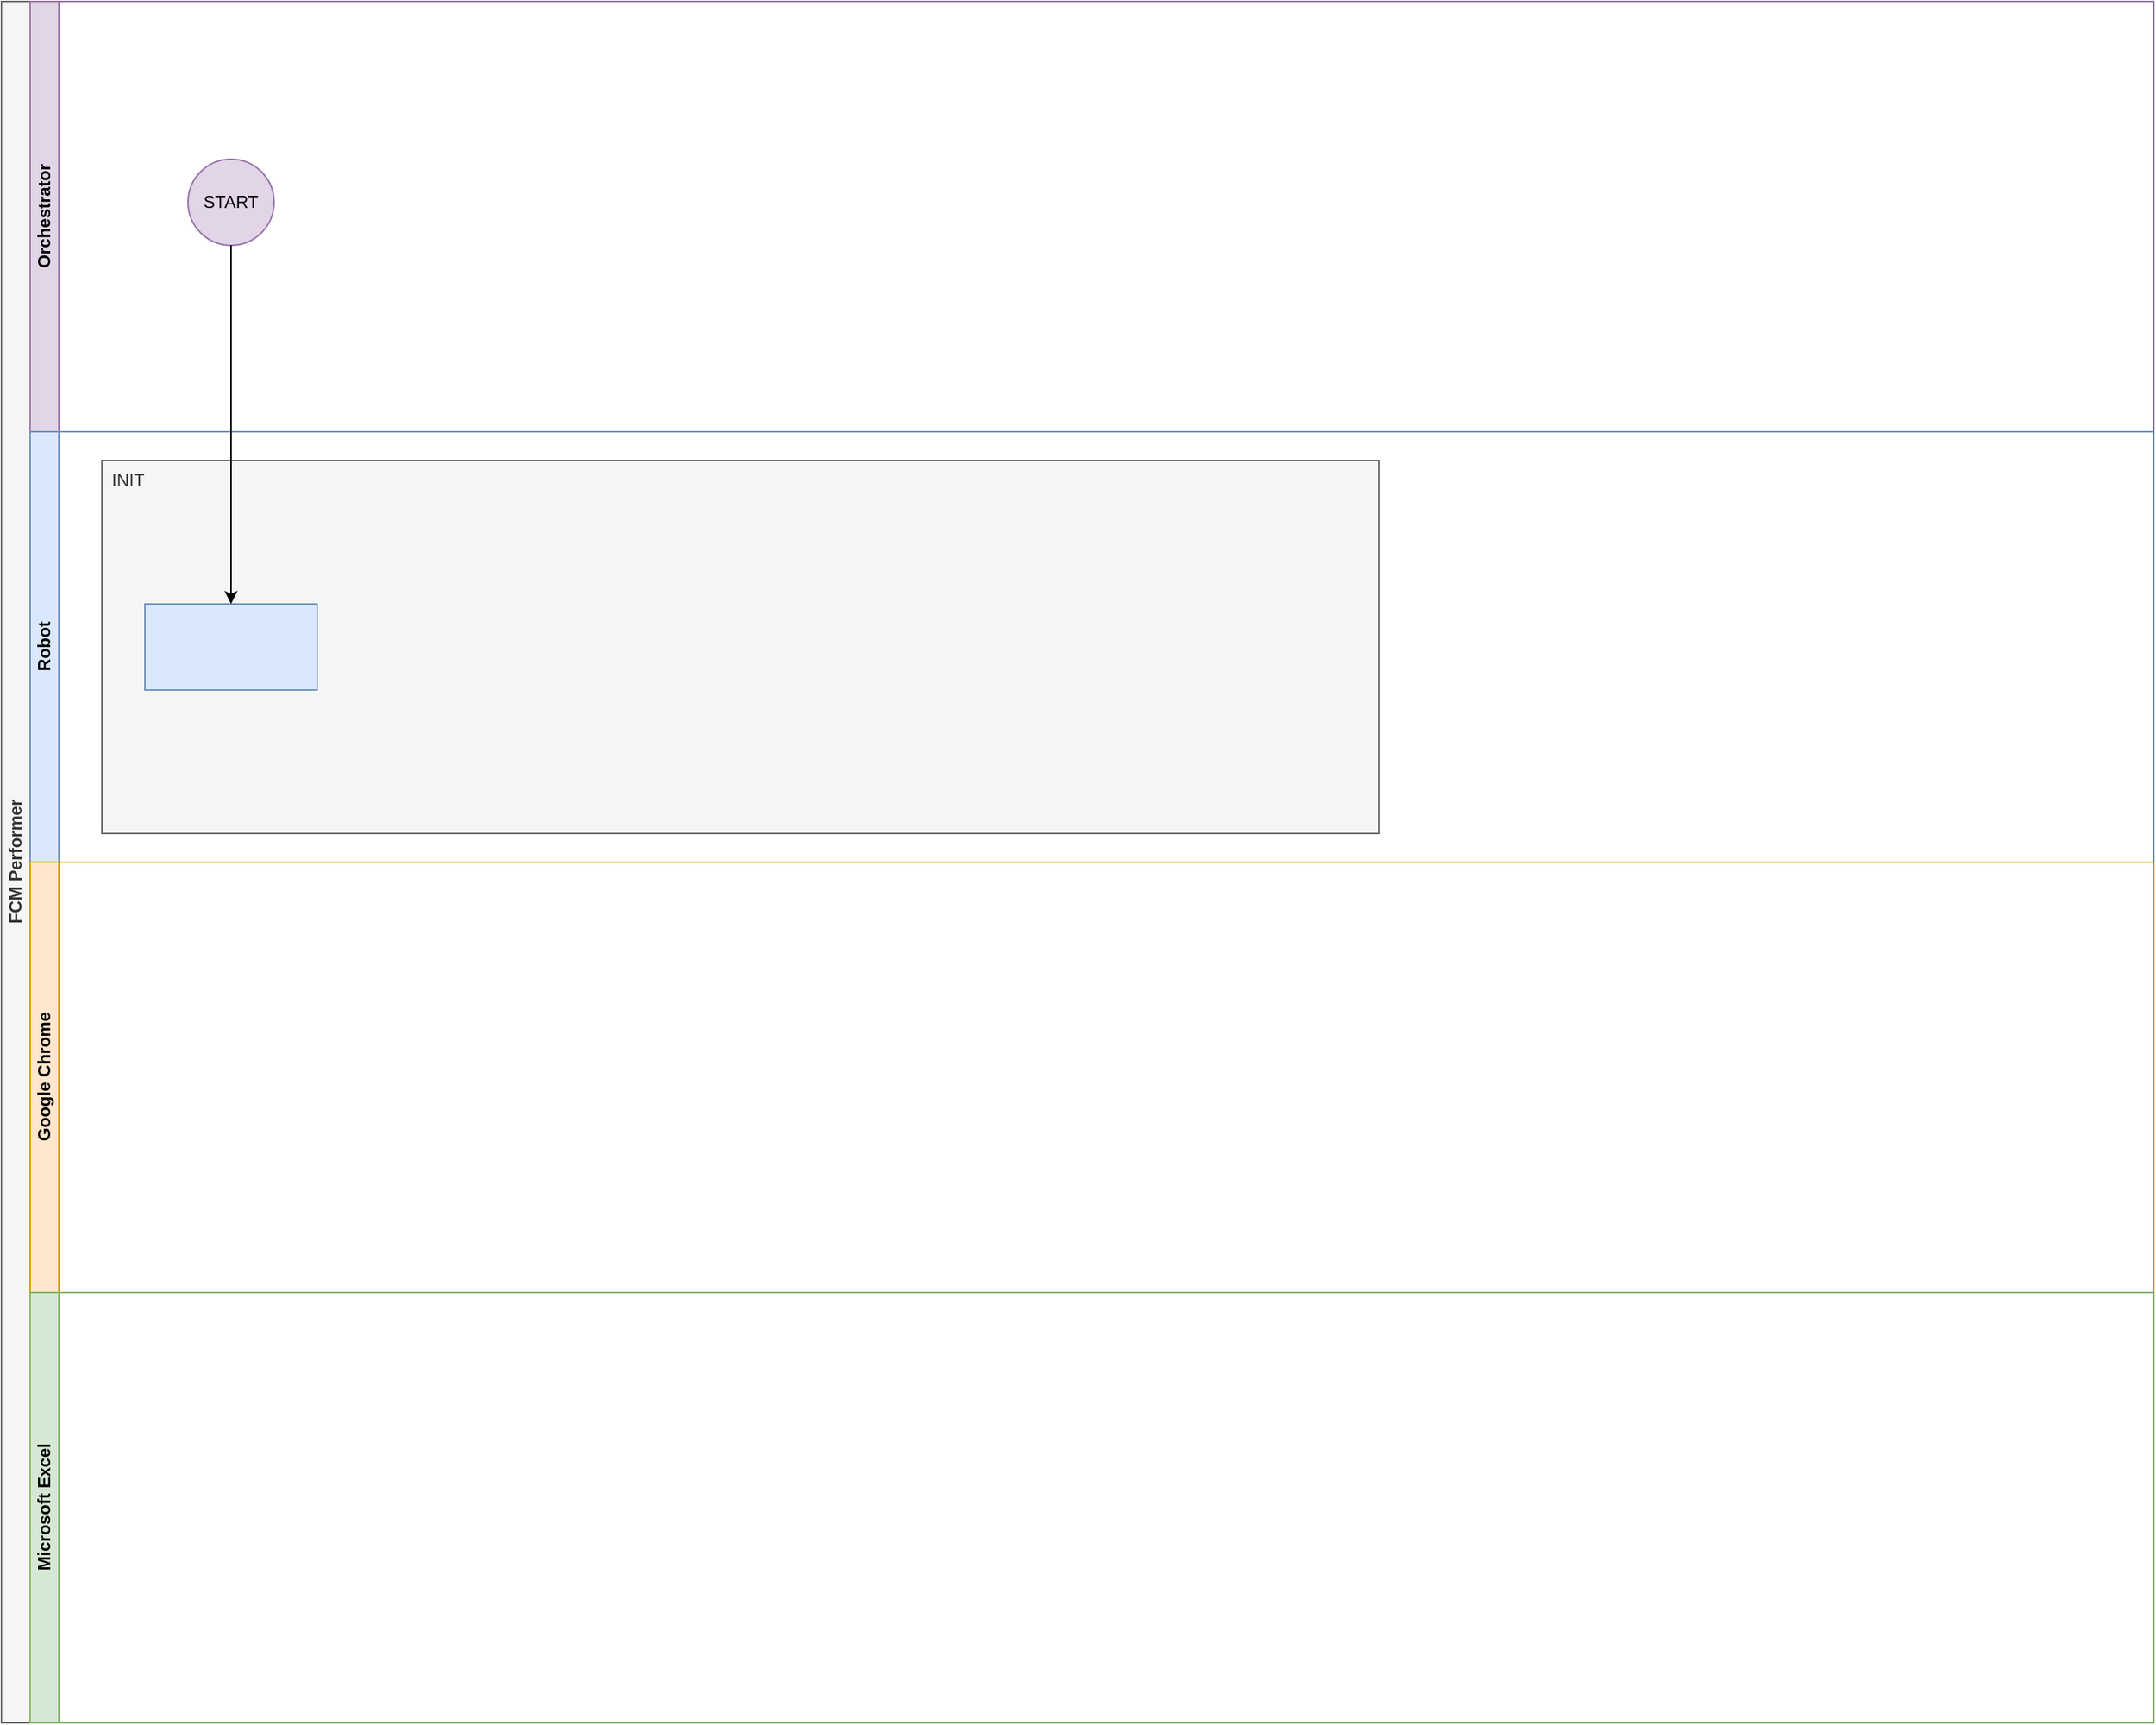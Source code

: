 <mxfile version="20.3.3" type="github">
  <diagram id="prtHgNgQTEPvFCAcTncT" name="Page-1">
    <mxGraphModel dx="1422" dy="833" grid="1" gridSize="10" guides="1" tooltips="1" connect="1" arrows="1" fold="1" page="1" pageScale="1" pageWidth="827" pageHeight="1169" math="0" shadow="0">
      <root>
        <mxCell id="0" />
        <mxCell id="1" parent="0" />
        <mxCell id="dNxyNK7c78bLwvsdeMH5-19" value="FCM Performer" style="swimlane;html=1;childLayout=stackLayout;resizeParent=1;resizeParentMax=0;horizontal=0;startSize=20;horizontalStack=0;fillColor=#f5f5f5;strokeColor=#666666;fontColor=#333333;" parent="1" vertex="1">
          <mxGeometry x="40" y="40" width="1500" height="1200" as="geometry" />
        </mxCell>
        <mxCell id="dNxyNK7c78bLwvsdeMH5-20" value="Orchestrator" style="swimlane;html=1;startSize=20;horizontal=0;fillColor=#e1d5e7;strokeColor=#9673a6;" parent="dNxyNK7c78bLwvsdeMH5-19" vertex="1">
          <mxGeometry x="20" width="1480" height="300" as="geometry" />
        </mxCell>
        <mxCell id="2dX01dUIb2N1G-1F3EJ_-1" value="START" style="ellipse;whiteSpace=wrap;html=1;aspect=fixed;fillColor=#e1d5e7;strokeColor=#9673a6;" parent="dNxyNK7c78bLwvsdeMH5-20" vertex="1">
          <mxGeometry x="110" y="110" width="60" height="60" as="geometry" />
        </mxCell>
        <mxCell id="2dX01dUIb2N1G-1F3EJ_-10" value="Robot" style="swimlane;html=1;startSize=20;horizontal=0;fillColor=#dae8fc;strokeColor=#6c8ebf;" parent="dNxyNK7c78bLwvsdeMH5-19" vertex="1">
          <mxGeometry x="20" y="300" width="1480" height="300" as="geometry" />
        </mxCell>
        <mxCell id="2dX01dUIb2N1G-1F3EJ_-6" value="INIT" style="rounded=0;whiteSpace=wrap;html=1;fillColor=#f5f5f5;fontColor=#333333;strokeColor=#666666;align=left;verticalAlign=top;labelPosition=center;verticalLabelPosition=middle;spacingLeft=5;" parent="2dX01dUIb2N1G-1F3EJ_-10" vertex="1">
          <mxGeometry x="50" y="20" width="890" height="260" as="geometry" />
        </mxCell>
        <mxCell id="2dX01dUIb2N1G-1F3EJ_-4" value="" style="whiteSpace=wrap;html=1;fillColor=#dae8fc;strokeColor=#6c8ebf;" parent="2dX01dUIb2N1G-1F3EJ_-10" vertex="1">
          <mxGeometry x="80" y="120" width="120" height="60" as="geometry" />
        </mxCell>
        <mxCell id="dNxyNK7c78bLwvsdeMH5-21" value="Google Chrome" style="swimlane;html=1;startSize=20;horizontal=0;fillColor=#ffe6cc;strokeColor=#d79b00;" parent="dNxyNK7c78bLwvsdeMH5-19" vertex="1">
          <mxGeometry x="20" y="600" width="1480" height="300" as="geometry">
            <mxRectangle x="20" y="300" width="1430" height="30" as="alternateBounds" />
          </mxGeometry>
        </mxCell>
        <mxCell id="dNxyNK7c78bLwvsdeMH5-22" value="Microsoft Excel" style="swimlane;html=1;startSize=20;horizontal=0;fillColor=#d5e8d4;strokeColor=#82b366;" parent="dNxyNK7c78bLwvsdeMH5-19" vertex="1">
          <mxGeometry x="20" y="900" width="1480" height="300" as="geometry" />
        </mxCell>
        <mxCell id="2dX01dUIb2N1G-1F3EJ_-5" value="" style="edgeStyle=orthogonalEdgeStyle;rounded=0;orthogonalLoop=1;jettySize=auto;html=1;" parent="dNxyNK7c78bLwvsdeMH5-19" source="2dX01dUIb2N1G-1F3EJ_-1" target="2dX01dUIb2N1G-1F3EJ_-4" edge="1">
          <mxGeometry relative="1" as="geometry" />
        </mxCell>
      </root>
    </mxGraphModel>
  </diagram>
</mxfile>
